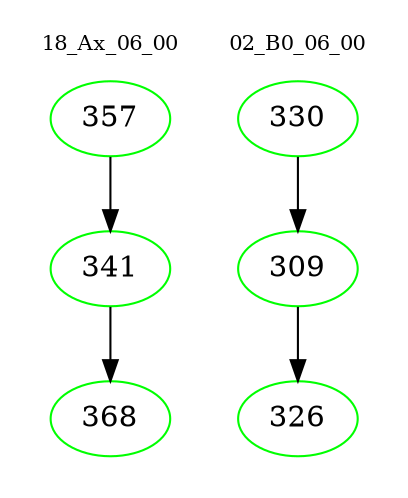 digraph{
subgraph cluster_0 {
color = white
label = "18_Ax_06_00";
fontsize=10;
T0_357 [label="357", color="green"]
T0_357 -> T0_341 [color="black"]
T0_341 [label="341", color="green"]
T0_341 -> T0_368 [color="black"]
T0_368 [label="368", color="green"]
}
subgraph cluster_1 {
color = white
label = "02_B0_06_00";
fontsize=10;
T1_330 [label="330", color="green"]
T1_330 -> T1_309 [color="black"]
T1_309 [label="309", color="green"]
T1_309 -> T1_326 [color="black"]
T1_326 [label="326", color="green"]
}
}
